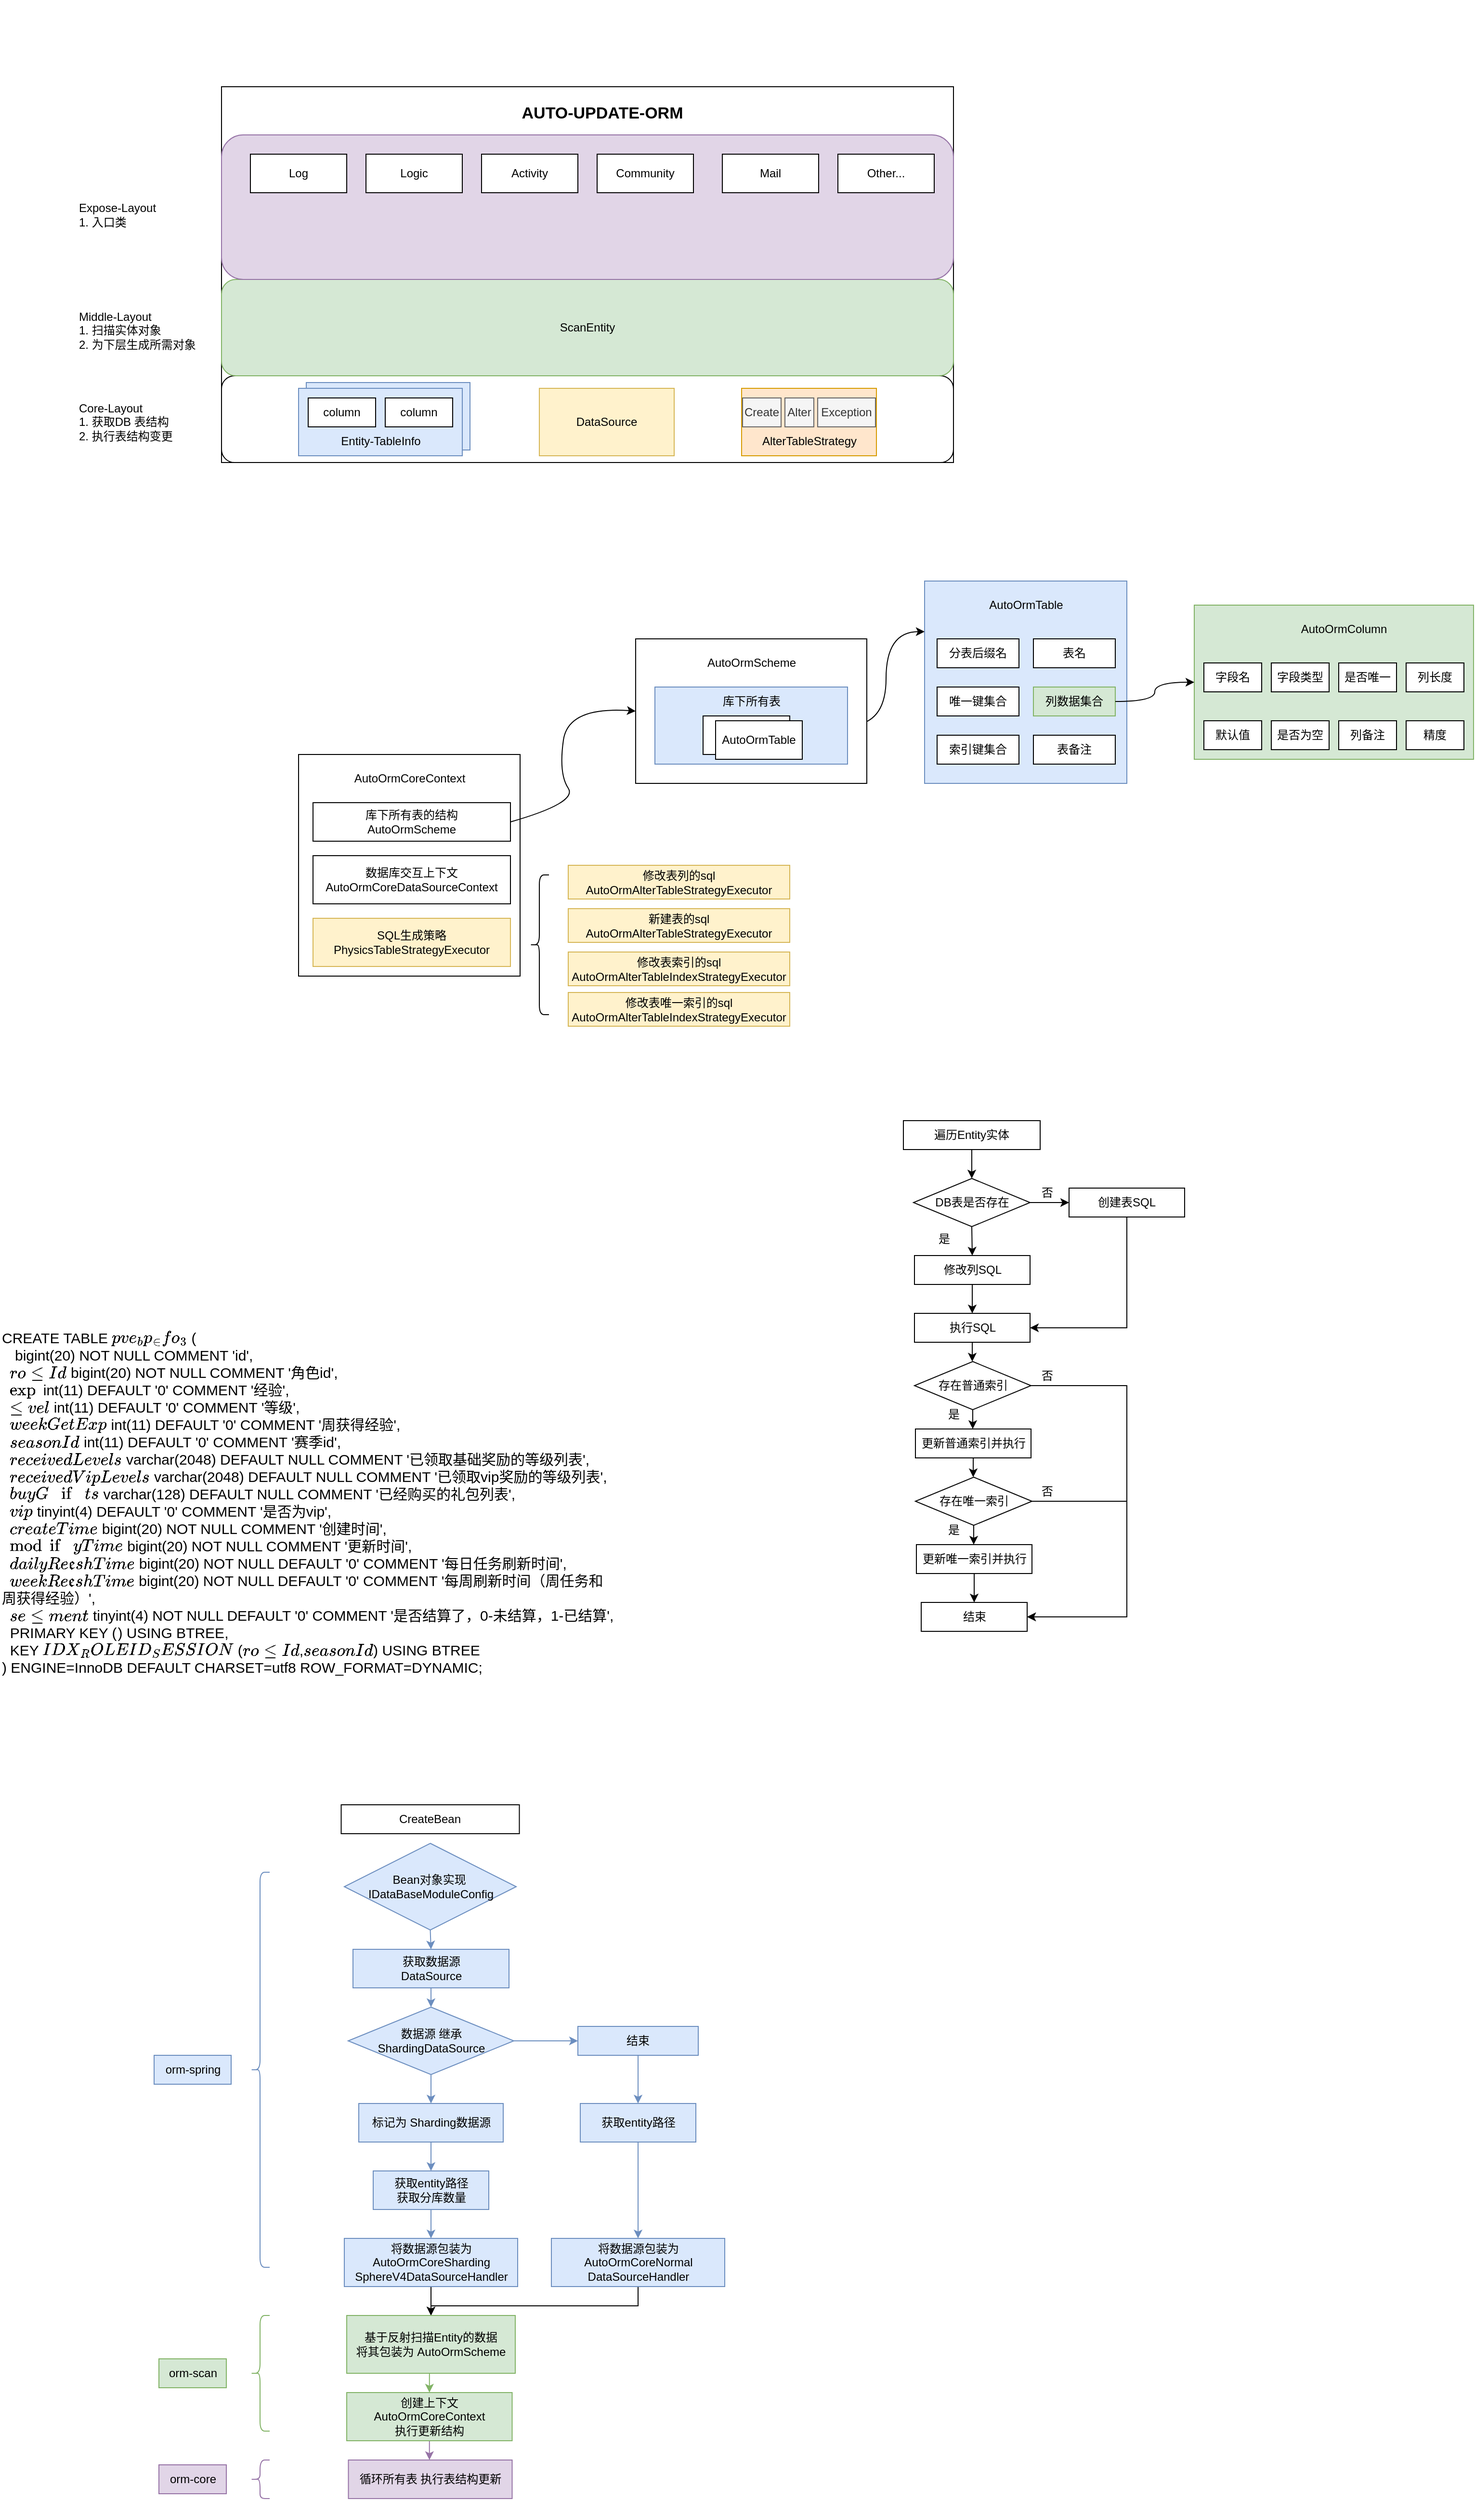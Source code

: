 <mxfile version="23.1.5" type="github">
  <diagram name="第 1 页" id="UAg1QHeCWXkbtHn-mjAL">
    <mxGraphModel dx="1304" dy="709" grid="1" gridSize="10" guides="1" tooltips="1" connect="1" arrows="1" fold="1" page="1" pageScale="1" pageWidth="4681" pageHeight="3300" math="0" shadow="0">
      <root>
        <mxCell id="0" />
        <mxCell id="1" parent="0" />
        <mxCell id="5yK1seOJFyMycGlqHDNQ-27" value="" style="group;" parent="1" vertex="1" connectable="0">
          <mxGeometry x="340" y="187" width="900" height="480" as="geometry" />
        </mxCell>
        <mxCell id="5yK1seOJFyMycGlqHDNQ-3" value="" style="rounded=0;whiteSpace=wrap;html=1;" parent="5yK1seOJFyMycGlqHDNQ-27" vertex="1">
          <mxGeometry y="90" width="760" height="390" as="geometry" />
        </mxCell>
        <mxCell id="5yK1seOJFyMycGlqHDNQ-4" value="" style="rounded=1;whiteSpace=wrap;html=1;" parent="5yK1seOJFyMycGlqHDNQ-27" vertex="1">
          <mxGeometry y="390" width="760" height="90" as="geometry" />
        </mxCell>
        <mxCell id="5yK1seOJFyMycGlqHDNQ-28" value="ScanEntity" style="rounded=1;whiteSpace=wrap;html=1;fillColor=#d5e8d4;strokeColor=#82b366;" parent="5yK1seOJFyMycGlqHDNQ-27" vertex="1">
          <mxGeometry y="290" width="760" height="100" as="geometry" />
        </mxCell>
        <mxCell id="5yK1seOJFyMycGlqHDNQ-33" value="" style="rounded=1;whiteSpace=wrap;html=1;fillColor=#e1d5e7;strokeColor=#9673a6;" parent="5yK1seOJFyMycGlqHDNQ-27" vertex="1">
          <mxGeometry y="140" width="760" height="150" as="geometry" />
        </mxCell>
        <mxCell id="5yK1seOJFyMycGlqHDNQ-34" value="Log" style="whiteSpace=wrap;html=1;" parent="5yK1seOJFyMycGlqHDNQ-27" vertex="1">
          <mxGeometry x="30" y="160" width="100" height="40" as="geometry" />
        </mxCell>
        <mxCell id="5yK1seOJFyMycGlqHDNQ-41" value="Logic" style="whiteSpace=wrap;html=1;" parent="5yK1seOJFyMycGlqHDNQ-27" vertex="1">
          <mxGeometry x="150" y="160" width="100" height="40" as="geometry" />
        </mxCell>
        <mxCell id="5yK1seOJFyMycGlqHDNQ-42" value="Activity" style="whiteSpace=wrap;html=1;" parent="5yK1seOJFyMycGlqHDNQ-27" vertex="1">
          <mxGeometry x="270" y="160" width="100" height="40" as="geometry" />
        </mxCell>
        <mxCell id="5yK1seOJFyMycGlqHDNQ-43" value="Community" style="whiteSpace=wrap;html=1;" parent="5yK1seOJFyMycGlqHDNQ-27" vertex="1">
          <mxGeometry x="390" y="160" width="100" height="40" as="geometry" />
        </mxCell>
        <mxCell id="5yK1seOJFyMycGlqHDNQ-44" value="Mail" style="whiteSpace=wrap;html=1;" parent="5yK1seOJFyMycGlqHDNQ-27" vertex="1">
          <mxGeometry x="520" y="160" width="100" height="40" as="geometry" />
        </mxCell>
        <mxCell id="5yK1seOJFyMycGlqHDNQ-45" value="Other..." style="whiteSpace=wrap;html=1;" parent="5yK1seOJFyMycGlqHDNQ-27" vertex="1">
          <mxGeometry x="640" y="160" width="100" height="40" as="geometry" />
        </mxCell>
        <mxCell id="5yK1seOJFyMycGlqHDNQ-47" value="AUTO-UPDATE-ORM" style="text;html=1;align=center;verticalAlign=middle;resizable=0;points=[];autosize=1;strokeColor=none;fillColor=none;fontSize=17;fontStyle=1" parent="5yK1seOJFyMycGlqHDNQ-27" vertex="1">
          <mxGeometry x="300" y="103" width="190" height="30" as="geometry" />
        </mxCell>
        <mxCell id="5yK1seOJFyMycGlqHDNQ-6" value="Core-Layout&lt;br&gt;1. 获取DB 表结构&lt;br&gt;2. 执行表结构变更" style="text;html=1;align=left;verticalAlign=middle;resizable=0;points=[];autosize=1;strokeColor=none;fillColor=none;" parent="1" vertex="1">
          <mxGeometry x="190" y="595" width="120" height="60" as="geometry" />
        </mxCell>
        <mxCell id="5yK1seOJFyMycGlqHDNQ-7" value="DataSource" style="rounded=0;whiteSpace=wrap;html=1;fillColor=#fff2cc;strokeColor=#d6b656;" parent="1" vertex="1">
          <mxGeometry x="670" y="590" width="140" height="70" as="geometry" />
        </mxCell>
        <mxCell id="5yK1seOJFyMycGlqHDNQ-25" value="" style="group" parent="1" vertex="1" connectable="0">
          <mxGeometry x="880" y="590" width="140" height="70" as="geometry" />
        </mxCell>
        <mxCell id="5yK1seOJFyMycGlqHDNQ-19" value="" style="rounded=0;whiteSpace=wrap;html=1;fillColor=#ffe6cc;strokeColor=#d79b00;" parent="5yK1seOJFyMycGlqHDNQ-25" vertex="1">
          <mxGeometry width="140" height="70" as="geometry" />
        </mxCell>
        <mxCell id="5yK1seOJFyMycGlqHDNQ-21" value="AlterTableStrategy" style="text;html=1;align=center;verticalAlign=middle;resizable=0;points=[];autosize=1;strokeColor=none;fillColor=none;" parent="5yK1seOJFyMycGlqHDNQ-25" vertex="1">
          <mxGeometry x="10" y="40" width="120" height="30" as="geometry" />
        </mxCell>
        <mxCell id="5yK1seOJFyMycGlqHDNQ-22" value="Create" style="rounded=0;whiteSpace=wrap;html=1;fillColor=#f5f5f5;fontColor=#333333;strokeColor=#666666;" parent="5yK1seOJFyMycGlqHDNQ-25" vertex="1">
          <mxGeometry x="1" y="10" width="40" height="30" as="geometry" />
        </mxCell>
        <mxCell id="5yK1seOJFyMycGlqHDNQ-23" value="Alter" style="rounded=0;whiteSpace=wrap;html=1;fillColor=#f5f5f5;fontColor=#333333;strokeColor=#666666;" parent="5yK1seOJFyMycGlqHDNQ-25" vertex="1">
          <mxGeometry x="45" y="10" width="30" height="30" as="geometry" />
        </mxCell>
        <mxCell id="5yK1seOJFyMycGlqHDNQ-24" value="Exception" style="rounded=0;whiteSpace=wrap;html=1;fillColor=#f5f5f5;fontColor=#333333;strokeColor=#666666;" parent="5yK1seOJFyMycGlqHDNQ-25" vertex="1">
          <mxGeometry x="79" y="10" width="60" height="30" as="geometry" />
        </mxCell>
        <mxCell id="5yK1seOJFyMycGlqHDNQ-26" value="" style="group" parent="1" vertex="1" connectable="0">
          <mxGeometry x="420" y="584" width="178" height="76" as="geometry" />
        </mxCell>
        <mxCell id="5yK1seOJFyMycGlqHDNQ-14" value="" style="rounded=0;whiteSpace=wrap;html=1;fillColor=#dae8fc;strokeColor=#6c8ebf;" parent="5yK1seOJFyMycGlqHDNQ-26" vertex="1">
          <mxGeometry x="8" width="170" height="70" as="geometry" />
        </mxCell>
        <mxCell id="5yK1seOJFyMycGlqHDNQ-5" value="" style="rounded=0;whiteSpace=wrap;html=1;fillColor=#dae8fc;strokeColor=#6c8ebf;" parent="5yK1seOJFyMycGlqHDNQ-26" vertex="1">
          <mxGeometry y="6" width="170" height="70" as="geometry" />
        </mxCell>
        <mxCell id="5yK1seOJFyMycGlqHDNQ-10" value="Entity-TableInfo" style="text;html=1;align=center;verticalAlign=middle;resizable=0;points=[];autosize=1;strokeColor=none;fillColor=none;" parent="5yK1seOJFyMycGlqHDNQ-26" vertex="1">
          <mxGeometry x="30" y="46" width="110" height="30" as="geometry" />
        </mxCell>
        <mxCell id="5yK1seOJFyMycGlqHDNQ-12" value="column" style="rounded=0;whiteSpace=wrap;html=1;" parent="5yK1seOJFyMycGlqHDNQ-26" vertex="1">
          <mxGeometry x="10" y="16" width="70" height="30" as="geometry" />
        </mxCell>
        <mxCell id="5yK1seOJFyMycGlqHDNQ-13" value="column" style="rounded=0;whiteSpace=wrap;html=1;" parent="5yK1seOJFyMycGlqHDNQ-26" vertex="1">
          <mxGeometry x="90" y="16" width="70" height="30" as="geometry" />
        </mxCell>
        <mxCell id="5yK1seOJFyMycGlqHDNQ-32" value="Middle-Layout&lt;br&gt;1. 扫描实体对象&lt;br&gt;2. 为下层生成所需对象" style="text;html=1;align=left;verticalAlign=middle;resizable=0;points=[];autosize=1;strokeColor=none;fillColor=none;" parent="1" vertex="1">
          <mxGeometry x="190" y="500" width="140" height="60" as="geometry" />
        </mxCell>
        <mxCell id="5yK1seOJFyMycGlqHDNQ-46" value="Expose-Layout&lt;br&gt;1. 入口类" style="text;html=1;align=left;verticalAlign=middle;resizable=0;points=[];autosize=1;strokeColor=none;fillColor=none;" parent="1" vertex="1">
          <mxGeometry x="190" y="390" width="100" height="40" as="geometry" />
        </mxCell>
        <mxCell id="KjNFaDXAHhMrWs6GbARq-1" value="" style="rounded=0;whiteSpace=wrap;html=1;" parent="1" vertex="1">
          <mxGeometry x="420" y="970" width="230" height="230" as="geometry" />
        </mxCell>
        <mxCell id="KjNFaDXAHhMrWs6GbARq-2" value="AutoOrmCoreContext" style="text;html=1;align=center;verticalAlign=middle;resizable=0;points=[];autosize=1;strokeColor=none;fillColor=none;" parent="1" vertex="1">
          <mxGeometry x="465" y="980" width="140" height="30" as="geometry" />
        </mxCell>
        <mxCell id="KjNFaDXAHhMrWs6GbARq-4" value="库下所有表的结构&lt;br&gt;AutoOrmScheme" style="rounded=0;whiteSpace=wrap;html=1;" parent="1" vertex="1">
          <mxGeometry x="435" y="1020" width="205" height="40" as="geometry" />
        </mxCell>
        <mxCell id="KjNFaDXAHhMrWs6GbARq-5" value="数据库交互上下文&lt;br&gt;AutoOrmCoreDataSourceContext" style="whiteSpace=wrap;html=1;" parent="1" vertex="1">
          <mxGeometry x="435" y="1075" width="205" height="50" as="geometry" />
        </mxCell>
        <mxCell id="KjNFaDXAHhMrWs6GbARq-6" value="SQL生成策略&lt;br&gt;PhysicsTableStrategyExecutor" style="whiteSpace=wrap;html=1;fillColor=#fff2cc;strokeColor=#d6b656;" parent="1" vertex="1">
          <mxGeometry x="435" y="1140" width="205" height="50" as="geometry" />
        </mxCell>
        <mxCell id="KjNFaDXAHhMrWs6GbARq-7" value="" style="shape=curlyBracket;whiteSpace=wrap;html=1;rounded=1;labelPosition=left;verticalLabelPosition=middle;align=right;verticalAlign=middle;" parent="1" vertex="1">
          <mxGeometry x="660" y="1095" width="20" height="145" as="geometry" />
        </mxCell>
        <mxCell id="KjNFaDXAHhMrWs6GbARq-8" value="修改表列的sql&lt;br&gt;AutoOrmAlterTableStrategyExecutor" style="whiteSpace=wrap;html=1;fillColor=#fff2cc;strokeColor=#d6b656;" parent="1" vertex="1">
          <mxGeometry x="700" y="1085" width="230" height="35" as="geometry" />
        </mxCell>
        <mxCell id="KjNFaDXAHhMrWs6GbARq-9" value="新建表的sql&lt;br&gt;AutoOrmAlterTableStrategyExecutor" style="whiteSpace=wrap;html=1;fillColor=#fff2cc;strokeColor=#d6b656;" parent="1" vertex="1">
          <mxGeometry x="700" y="1130" width="230" height="35" as="geometry" />
        </mxCell>
        <mxCell id="KjNFaDXAHhMrWs6GbARq-10" value="修改表索引的sql&lt;br&gt;AutoOrmAlterTableIndexStrategyExecutor" style="whiteSpace=wrap;html=1;fillColor=#fff2cc;strokeColor=#d6b656;" parent="1" vertex="1">
          <mxGeometry x="700" y="1175" width="230" height="35" as="geometry" />
        </mxCell>
        <mxCell id="KjNFaDXAHhMrWs6GbARq-11" value="修改表唯一索引的sql&lt;br&gt;AutoOrmAlterTableIndexStrategyExecutor" style="whiteSpace=wrap;html=1;fillColor=#fff2cc;strokeColor=#d6b656;" parent="1" vertex="1">
          <mxGeometry x="700" y="1217" width="230" height="35" as="geometry" />
        </mxCell>
        <mxCell id="KjNFaDXAHhMrWs6GbARq-25" value="" style="curved=1;endArrow=classic;html=1;rounded=0;exitX=1;exitY=0.5;exitDx=0;exitDy=0;entryX=0;entryY=0.5;entryDx=0;entryDy=0;" parent="1" source="KjNFaDXAHhMrWs6GbARq-4" target="KjNFaDXAHhMrWs6GbARq-12" edge="1">
          <mxGeometry width="50" height="50" relative="1" as="geometry">
            <mxPoint x="680" y="1040" as="sourcePoint" />
            <mxPoint x="730" y="990" as="targetPoint" />
            <Array as="points">
              <mxPoint x="710" y="1020" />
              <mxPoint x="690" y="990" />
              <mxPoint x="700" y="920" />
            </Array>
          </mxGeometry>
        </mxCell>
        <mxCell id="KjNFaDXAHhMrWs6GbARq-35" value="" style="group;fillColor=#d5e8d4;strokeColor=#82b366;" parent="1" vertex="1" connectable="0">
          <mxGeometry x="1070" y="790" width="210" height="210" as="geometry" />
        </mxCell>
        <mxCell id="KjNFaDXAHhMrWs6GbARq-26" value="" style="whiteSpace=wrap;html=1;aspect=fixed;fillColor=#dae8fc;strokeColor=#6c8ebf;" parent="KjNFaDXAHhMrWs6GbARq-35" vertex="1">
          <mxGeometry width="210" height="210" as="geometry" />
        </mxCell>
        <mxCell id="KjNFaDXAHhMrWs6GbARq-27" value="分表后缀名" style="whiteSpace=wrap;html=1;" parent="KjNFaDXAHhMrWs6GbARq-35" vertex="1">
          <mxGeometry x="13" y="60" width="85" height="30" as="geometry" />
        </mxCell>
        <mxCell id="KjNFaDXAHhMrWs6GbARq-29" value="AutoOrmTable" style="text;html=1;align=center;verticalAlign=middle;resizable=0;points=[];autosize=1;strokeColor=none;fillColor=none;" parent="KjNFaDXAHhMrWs6GbARq-35" vertex="1">
          <mxGeometry x="55" y="10" width="100" height="30" as="geometry" />
        </mxCell>
        <mxCell id="KjNFaDXAHhMrWs6GbARq-30" value="表名" style="whiteSpace=wrap;html=1;" parent="KjNFaDXAHhMrWs6GbARq-35" vertex="1">
          <mxGeometry x="113" y="60" width="85" height="30" as="geometry" />
        </mxCell>
        <mxCell id="KjNFaDXAHhMrWs6GbARq-31" value="列数据集合" style="whiteSpace=wrap;html=1;fillColor=#d5e8d4;strokeColor=#82b366;" parent="KjNFaDXAHhMrWs6GbARq-35" vertex="1">
          <mxGeometry x="113" y="110" width="85" height="30" as="geometry" />
        </mxCell>
        <mxCell id="KjNFaDXAHhMrWs6GbARq-33" value="索引键集合" style="whiteSpace=wrap;html=1;" parent="KjNFaDXAHhMrWs6GbARq-35" vertex="1">
          <mxGeometry x="13" y="160" width="85" height="30" as="geometry" />
        </mxCell>
        <mxCell id="KjNFaDXAHhMrWs6GbARq-34" value="表备注" style="whiteSpace=wrap;html=1;" parent="KjNFaDXAHhMrWs6GbARq-35" vertex="1">
          <mxGeometry x="113" y="160" width="85" height="30" as="geometry" />
        </mxCell>
        <mxCell id="KjNFaDXAHhMrWs6GbARq-32" value="唯一键集合" style="whiteSpace=wrap;html=1;" parent="KjNFaDXAHhMrWs6GbARq-35" vertex="1">
          <mxGeometry x="13" y="110" width="85" height="30" as="geometry" />
        </mxCell>
        <mxCell id="KjNFaDXAHhMrWs6GbARq-50" value="" style="group;fillColor=#d5e8d4;strokeColor=#82b366;" parent="1" vertex="1" connectable="0">
          <mxGeometry x="1350" y="815" width="290" height="160" as="geometry" />
        </mxCell>
        <mxCell id="KjNFaDXAHhMrWs6GbARq-37" value="" style="whiteSpace=wrap;html=1;fillColor=#d5e8d4;strokeColor=#82b366;" parent="KjNFaDXAHhMrWs6GbARq-50" vertex="1">
          <mxGeometry width="290" height="160" as="geometry" />
        </mxCell>
        <mxCell id="KjNFaDXAHhMrWs6GbARq-38" value="字段名" style="whiteSpace=wrap;html=1;" parent="KjNFaDXAHhMrWs6GbARq-50" vertex="1">
          <mxGeometry x="10" y="60" width="60" height="30" as="geometry" />
        </mxCell>
        <mxCell id="KjNFaDXAHhMrWs6GbARq-39" value="字段类型" style="whiteSpace=wrap;html=1;" parent="KjNFaDXAHhMrWs6GbARq-50" vertex="1">
          <mxGeometry x="80" y="60" width="60" height="30" as="geometry" />
        </mxCell>
        <mxCell id="KjNFaDXAHhMrWs6GbARq-40" value="默认值" style="whiteSpace=wrap;html=1;" parent="KjNFaDXAHhMrWs6GbARq-50" vertex="1">
          <mxGeometry x="10" y="120" width="60" height="30" as="geometry" />
        </mxCell>
        <mxCell id="KjNFaDXAHhMrWs6GbARq-41" value="是否为空" style="whiteSpace=wrap;html=1;" parent="KjNFaDXAHhMrWs6GbARq-50" vertex="1">
          <mxGeometry x="80" y="120" width="60" height="30" as="geometry" />
        </mxCell>
        <mxCell id="KjNFaDXAHhMrWs6GbARq-42" value="是否唯一" style="whiteSpace=wrap;html=1;" parent="KjNFaDXAHhMrWs6GbARq-50" vertex="1">
          <mxGeometry x="150" y="60" width="60" height="30" as="geometry" />
        </mxCell>
        <mxCell id="KjNFaDXAHhMrWs6GbARq-43" value="列备注" style="whiteSpace=wrap;html=1;" parent="KjNFaDXAHhMrWs6GbARq-50" vertex="1">
          <mxGeometry x="150" y="120" width="60" height="30" as="geometry" />
        </mxCell>
        <mxCell id="KjNFaDXAHhMrWs6GbARq-44" value="列长度" style="whiteSpace=wrap;html=1;" parent="KjNFaDXAHhMrWs6GbARq-50" vertex="1">
          <mxGeometry x="220" y="60" width="60" height="30" as="geometry" />
        </mxCell>
        <mxCell id="KjNFaDXAHhMrWs6GbARq-45" value="精度" style="whiteSpace=wrap;html=1;" parent="KjNFaDXAHhMrWs6GbARq-50" vertex="1">
          <mxGeometry x="220" y="120" width="60" height="30" as="geometry" />
        </mxCell>
        <mxCell id="KjNFaDXAHhMrWs6GbARq-52" value="AutoOrmColumn" style="text;html=1;align=center;verticalAlign=middle;resizable=0;points=[];autosize=1;strokeColor=none;fillColor=none;" parent="KjNFaDXAHhMrWs6GbARq-50" vertex="1">
          <mxGeometry x="100" y="10" width="110" height="30" as="geometry" />
        </mxCell>
        <mxCell id="KjNFaDXAHhMrWs6GbARq-53" style="edgeStyle=orthogonalEdgeStyle;rounded=0;orthogonalLoop=1;jettySize=auto;html=1;exitX=1;exitY=0.5;exitDx=0;exitDy=0;entryX=0;entryY=0.25;entryDx=0;entryDy=0;curved=1;" parent="1" source="KjNFaDXAHhMrWs6GbARq-14" target="KjNFaDXAHhMrWs6GbARq-26" edge="1">
          <mxGeometry relative="1" as="geometry" />
        </mxCell>
        <mxCell id="KjNFaDXAHhMrWs6GbARq-54" style="edgeStyle=orthogonalEdgeStyle;rounded=0;orthogonalLoop=1;jettySize=auto;html=1;exitX=1;exitY=0.5;exitDx=0;exitDy=0;curved=1;" parent="1" source="KjNFaDXAHhMrWs6GbARq-31" target="KjNFaDXAHhMrWs6GbARq-37" edge="1">
          <mxGeometry relative="1" as="geometry" />
        </mxCell>
        <mxCell id="KjNFaDXAHhMrWs6GbARq-55" value="" style="group" parent="1" vertex="1" connectable="0">
          <mxGeometry x="770" y="850" width="240" height="150" as="geometry" />
        </mxCell>
        <mxCell id="KjNFaDXAHhMrWs6GbARq-12" value="" style="whiteSpace=wrap;html=1;" parent="KjNFaDXAHhMrWs6GbARq-55" vertex="1">
          <mxGeometry width="240" height="150" as="geometry" />
        </mxCell>
        <mxCell id="KjNFaDXAHhMrWs6GbARq-13" value="AutoOrmScheme" style="text;html=1;align=center;verticalAlign=middle;resizable=0;points=[];autosize=1;strokeColor=none;fillColor=none;" parent="KjNFaDXAHhMrWs6GbARq-55" vertex="1">
          <mxGeometry x="60" y="10" width="120" height="30" as="geometry" />
        </mxCell>
        <mxCell id="KjNFaDXAHhMrWs6GbARq-16" value="" style="group;fillColor=#dae8fc;strokeColor=#6c8ebf;" parent="KjNFaDXAHhMrWs6GbARq-55" vertex="1" connectable="0">
          <mxGeometry x="20" y="50" width="200" height="80" as="geometry" />
        </mxCell>
        <mxCell id="KjNFaDXAHhMrWs6GbARq-14" value="" style="whiteSpace=wrap;html=1;fillColor=#dae8fc;strokeColor=#6c8ebf;" parent="KjNFaDXAHhMrWs6GbARq-16" vertex="1">
          <mxGeometry width="200" height="80" as="geometry" />
        </mxCell>
        <mxCell id="KjNFaDXAHhMrWs6GbARq-15" value="库下所有表" style="text;html=1;align=center;verticalAlign=middle;resizable=0;points=[];autosize=1;strokeColor=none;fillColor=none;" parent="KjNFaDXAHhMrWs6GbARq-16" vertex="1">
          <mxGeometry x="60" width="80" height="30" as="geometry" />
        </mxCell>
        <mxCell id="KjNFaDXAHhMrWs6GbARq-19" value="" style="whiteSpace=wrap;html=1;" parent="KjNFaDXAHhMrWs6GbARq-16" vertex="1">
          <mxGeometry x="50" y="30" width="90" height="40" as="geometry" />
        </mxCell>
        <mxCell id="KjNFaDXAHhMrWs6GbARq-24" value="AutoOrmTable" style="whiteSpace=wrap;html=1;" parent="KjNFaDXAHhMrWs6GbARq-16" vertex="1">
          <mxGeometry x="63" y="35" width="90" height="40" as="geometry" />
        </mxCell>
        <mxCell id="h2P8FHwfY4uqX4J_Mc6m-11" style="edgeStyle=orthogonalEdgeStyle;rounded=0;orthogonalLoop=1;jettySize=auto;html=1;exitX=1;exitY=0.5;exitDx=0;exitDy=0;" edge="1" parent="1" source="h2P8FHwfY4uqX4J_Mc6m-1" target="h2P8FHwfY4uqX4J_Mc6m-4">
          <mxGeometry relative="1" as="geometry" />
        </mxCell>
        <mxCell id="h2P8FHwfY4uqX4J_Mc6m-14" style="edgeStyle=orthogonalEdgeStyle;rounded=0;orthogonalLoop=1;jettySize=auto;html=1;exitX=0.5;exitY=1;exitDx=0;exitDy=0;entryX=0.5;entryY=0;entryDx=0;entryDy=0;" edge="1" parent="1" source="h2P8FHwfY4uqX4J_Mc6m-1" target="h2P8FHwfY4uqX4J_Mc6m-3">
          <mxGeometry relative="1" as="geometry" />
        </mxCell>
        <mxCell id="h2P8FHwfY4uqX4J_Mc6m-1" value="DB表是否存在" style="rhombus;whiteSpace=wrap;html=1;" vertex="1" parent="1">
          <mxGeometry x="1058.5" y="1410" width="121" height="50" as="geometry" />
        </mxCell>
        <mxCell id="h2P8FHwfY4uqX4J_Mc6m-10" style="edgeStyle=orthogonalEdgeStyle;rounded=0;orthogonalLoop=1;jettySize=auto;html=1;exitX=0.5;exitY=1;exitDx=0;exitDy=0;" edge="1" parent="1" source="h2P8FHwfY4uqX4J_Mc6m-2" target="h2P8FHwfY4uqX4J_Mc6m-1">
          <mxGeometry relative="1" as="geometry" />
        </mxCell>
        <mxCell id="h2P8FHwfY4uqX4J_Mc6m-2" value="遍历Entity实体" style="rounded=0;whiteSpace=wrap;html=1;" vertex="1" parent="1">
          <mxGeometry x="1048" y="1350" width="142" height="30" as="geometry" />
        </mxCell>
        <mxCell id="h2P8FHwfY4uqX4J_Mc6m-15" style="edgeStyle=orthogonalEdgeStyle;rounded=0;orthogonalLoop=1;jettySize=auto;html=1;exitX=0.5;exitY=1;exitDx=0;exitDy=0;entryX=0.5;entryY=0;entryDx=0;entryDy=0;" edge="1" parent="1" source="h2P8FHwfY4uqX4J_Mc6m-3" target="h2P8FHwfY4uqX4J_Mc6m-6">
          <mxGeometry relative="1" as="geometry" />
        </mxCell>
        <mxCell id="h2P8FHwfY4uqX4J_Mc6m-3" value="修改列SQL" style="rounded=0;whiteSpace=wrap;html=1;" vertex="1" parent="1">
          <mxGeometry x="1059.5" y="1490" width="120" height="30" as="geometry" />
        </mxCell>
        <mxCell id="h2P8FHwfY4uqX4J_Mc6m-20" style="edgeStyle=orthogonalEdgeStyle;rounded=0;orthogonalLoop=1;jettySize=auto;html=1;exitX=0.5;exitY=1;exitDx=0;exitDy=0;entryX=1;entryY=0.5;entryDx=0;entryDy=0;" edge="1" parent="1" source="h2P8FHwfY4uqX4J_Mc6m-4" target="h2P8FHwfY4uqX4J_Mc6m-6">
          <mxGeometry relative="1" as="geometry" />
        </mxCell>
        <mxCell id="h2P8FHwfY4uqX4J_Mc6m-4" value="创建表SQL" style="rounded=0;whiteSpace=wrap;html=1;" vertex="1" parent="1">
          <mxGeometry x="1220" y="1420" width="120" height="30" as="geometry" />
        </mxCell>
        <mxCell id="h2P8FHwfY4uqX4J_Mc6m-17" style="edgeStyle=orthogonalEdgeStyle;rounded=0;orthogonalLoop=1;jettySize=auto;html=1;exitX=0.5;exitY=1;exitDx=0;exitDy=0;" edge="1" parent="1" source="h2P8FHwfY4uqX4J_Mc6m-5" target="h2P8FHwfY4uqX4J_Mc6m-7">
          <mxGeometry relative="1" as="geometry" />
        </mxCell>
        <mxCell id="h2P8FHwfY4uqX4J_Mc6m-5" value="存在普通索引" style="rhombus;whiteSpace=wrap;html=1;" vertex="1" parent="1">
          <mxGeometry x="1059.5" y="1600" width="121" height="50" as="geometry" />
        </mxCell>
        <mxCell id="h2P8FHwfY4uqX4J_Mc6m-16" style="edgeStyle=orthogonalEdgeStyle;rounded=0;orthogonalLoop=1;jettySize=auto;html=1;exitX=0.5;exitY=1;exitDx=0;exitDy=0;" edge="1" parent="1" source="h2P8FHwfY4uqX4J_Mc6m-6" target="h2P8FHwfY4uqX4J_Mc6m-5">
          <mxGeometry relative="1" as="geometry" />
        </mxCell>
        <mxCell id="h2P8FHwfY4uqX4J_Mc6m-6" value="执行SQL" style="rounded=0;whiteSpace=wrap;html=1;" vertex="1" parent="1">
          <mxGeometry x="1059.5" y="1550" width="120" height="30" as="geometry" />
        </mxCell>
        <mxCell id="h2P8FHwfY4uqX4J_Mc6m-18" style="edgeStyle=orthogonalEdgeStyle;rounded=0;orthogonalLoop=1;jettySize=auto;html=1;exitX=0.5;exitY=1;exitDx=0;exitDy=0;" edge="1" parent="1" source="h2P8FHwfY4uqX4J_Mc6m-7" target="h2P8FHwfY4uqX4J_Mc6m-8">
          <mxGeometry relative="1" as="geometry" />
        </mxCell>
        <mxCell id="h2P8FHwfY4uqX4J_Mc6m-23" style="edgeStyle=orthogonalEdgeStyle;rounded=0;orthogonalLoop=1;jettySize=auto;html=1;entryX=1;entryY=0.5;entryDx=0;entryDy=0;exitX=1;exitY=0.5;exitDx=0;exitDy=0;" edge="1" parent="1" source="h2P8FHwfY4uqX4J_Mc6m-5" target="h2P8FHwfY4uqX4J_Mc6m-21">
          <mxGeometry relative="1" as="geometry">
            <Array as="points">
              <mxPoint x="1280" y="1625" />
              <mxPoint x="1280" y="1865" />
            </Array>
          </mxGeometry>
        </mxCell>
        <mxCell id="h2P8FHwfY4uqX4J_Mc6m-7" value="更新普通索引并执行" style="rounded=0;whiteSpace=wrap;html=1;" vertex="1" parent="1">
          <mxGeometry x="1060.5" y="1670" width="120" height="30" as="geometry" />
        </mxCell>
        <mxCell id="h2P8FHwfY4uqX4J_Mc6m-19" style="edgeStyle=orthogonalEdgeStyle;rounded=0;orthogonalLoop=1;jettySize=auto;html=1;exitX=0.5;exitY=1;exitDx=0;exitDy=0;" edge="1" parent="1" source="h2P8FHwfY4uqX4J_Mc6m-8" target="h2P8FHwfY4uqX4J_Mc6m-9">
          <mxGeometry relative="1" as="geometry" />
        </mxCell>
        <mxCell id="h2P8FHwfY4uqX4J_Mc6m-24" style="edgeStyle=orthogonalEdgeStyle;rounded=0;orthogonalLoop=1;jettySize=auto;html=1;exitX=1;exitY=0.5;exitDx=0;exitDy=0;entryX=1;entryY=0.5;entryDx=0;entryDy=0;" edge="1" parent="1" source="h2P8FHwfY4uqX4J_Mc6m-8" target="h2P8FHwfY4uqX4J_Mc6m-21">
          <mxGeometry relative="1" as="geometry">
            <Array as="points">
              <mxPoint x="1280" y="1745" />
              <mxPoint x="1280" y="1865" />
            </Array>
          </mxGeometry>
        </mxCell>
        <mxCell id="h2P8FHwfY4uqX4J_Mc6m-8" value="存在唯一索引" style="rhombus;whiteSpace=wrap;html=1;" vertex="1" parent="1">
          <mxGeometry x="1060.5" y="1720" width="121" height="50" as="geometry" />
        </mxCell>
        <mxCell id="h2P8FHwfY4uqX4J_Mc6m-22" style="edgeStyle=orthogonalEdgeStyle;rounded=0;orthogonalLoop=1;jettySize=auto;html=1;exitX=0.5;exitY=1;exitDx=0;exitDy=0;" edge="1" parent="1" source="h2P8FHwfY4uqX4J_Mc6m-9" target="h2P8FHwfY4uqX4J_Mc6m-21">
          <mxGeometry relative="1" as="geometry" />
        </mxCell>
        <mxCell id="h2P8FHwfY4uqX4J_Mc6m-9" value="更新唯一索引并执行" style="rounded=0;whiteSpace=wrap;html=1;" vertex="1" parent="1">
          <mxGeometry x="1061.5" y="1790" width="120" height="30" as="geometry" />
        </mxCell>
        <mxCell id="h2P8FHwfY4uqX4J_Mc6m-21" value="结束" style="whiteSpace=wrap;html=1;" vertex="1" parent="1">
          <mxGeometry x="1066.5" y="1850" width="110" height="30" as="geometry" />
        </mxCell>
        <mxCell id="h2P8FHwfY4uqX4J_Mc6m-25" value="否" style="text;html=1;align=center;verticalAlign=middle;resizable=0;points=[];autosize=1;strokeColor=none;fillColor=none;" vertex="1" parent="1">
          <mxGeometry x="1176.5" y="1410" width="40" height="30" as="geometry" />
        </mxCell>
        <mxCell id="h2P8FHwfY4uqX4J_Mc6m-26" value="是" style="text;html=1;align=center;verticalAlign=middle;resizable=0;points=[];autosize=1;strokeColor=none;fillColor=none;" vertex="1" parent="1">
          <mxGeometry x="1070" y="1458" width="40" height="30" as="geometry" />
        </mxCell>
        <mxCell id="h2P8FHwfY4uqX4J_Mc6m-27" value="否" style="text;html=1;align=center;verticalAlign=middle;resizable=0;points=[];autosize=1;strokeColor=none;fillColor=none;" vertex="1" parent="1">
          <mxGeometry x="1176.5" y="1600" width="40" height="30" as="geometry" />
        </mxCell>
        <mxCell id="h2P8FHwfY4uqX4J_Mc6m-28" value="否" style="text;html=1;align=center;verticalAlign=middle;resizable=0;points=[];autosize=1;strokeColor=none;fillColor=none;" vertex="1" parent="1">
          <mxGeometry x="1176.5" y="1720" width="40" height="30" as="geometry" />
        </mxCell>
        <mxCell id="h2P8FHwfY4uqX4J_Mc6m-29" value="是" style="text;html=1;align=center;verticalAlign=middle;resizable=0;points=[];autosize=1;strokeColor=none;fillColor=none;" vertex="1" parent="1">
          <mxGeometry x="1080" y="1640" width="40" height="30" as="geometry" />
        </mxCell>
        <mxCell id="h2P8FHwfY4uqX4J_Mc6m-30" value="是" style="text;html=1;align=center;verticalAlign=middle;resizable=0;points=[];autosize=1;strokeColor=none;fillColor=none;" vertex="1" parent="1">
          <mxGeometry x="1080" y="1760" width="40" height="30" as="geometry" />
        </mxCell>
        <mxCell id="h2P8FHwfY4uqX4J_Mc6m-34" value="CREATE TABLE `pve_bp_info_3` (&#xa;  `id` bigint(20) NOT NULL COMMENT &#39;id&#39;,&#xa;  `roleId` bigint(20) NOT NULL COMMENT &#39;角色id&#39;,&#xa;  `exp` int(11) DEFAULT &#39;0&#39; COMMENT &#39;经验&#39;,&#xa;  `level` int(11) DEFAULT &#39;0&#39; COMMENT &#39;等级&#39;,&#xa;  `weekGetExp` int(11) DEFAULT &#39;0&#39; COMMENT &#39;周获得经验&#39;,&#xa;  `seasonId` int(11) DEFAULT &#39;0&#39; COMMENT &#39;赛季id&#39;,&#xa;  `receivedLevels` varchar(2048) DEFAULT NULL COMMENT &#39;已领取基础奖励的等级列表&#39;,&#xa;  `receivedVipLevels` varchar(2048) DEFAULT NULL COMMENT &#39;已领取vip奖励的等级列表&#39;,&#xa;  `buyGifts` varchar(128) DEFAULT NULL COMMENT &#39;已经购买的礼包列表&#39;,&#xa;  `vip` tinyint(4) DEFAULT &#39;0&#39; COMMENT &#39;是否为vip&#39;,&#xa;  `createTime` bigint(20) NOT NULL COMMENT &#39;创建时间&#39;,&#xa;  `modifyTime` bigint(20) NOT NULL COMMENT &#39;更新时间&#39;,&#xa;  `dailyRefreshTime` bigint(20) NOT NULL DEFAULT &#39;0&#39; COMMENT &#39;每日任务刷新时间&#39;,&#xa;  `weekRefreshTime` bigint(20) NOT NULL DEFAULT &#39;0&#39; COMMENT &#39;每周刷新时间（周任务和周获得经验）&#39;,&#xa;  `settlement` tinyint(4) NOT NULL DEFAULT &#39;0&#39; COMMENT &#39;是否结算了，0-未结算，1-已结算&#39;,&#xa;  PRIMARY KEY (`id`) USING BTREE,&#xa;  KEY `IDX_ROLEID_SESSION` (`roleId`,`seasonId`) USING BTREE&#xa;) ENGINE=InnoDB DEFAULT CHARSET=utf8 ROW_FORMAT=DYNAMIC;" style="text;whiteSpace=wrap;fontSize=15;spacingTop=0;spacing=2;" vertex="1" parent="1">
          <mxGeometry x="110" y="1560" width="640" height="360" as="geometry" />
        </mxCell>
        <mxCell id="h2P8FHwfY4uqX4J_Mc6m-36" value="CreateBean" style="rounded=0;whiteSpace=wrap;html=1;" vertex="1" parent="1">
          <mxGeometry x="464.25" y="2060" width="185" height="30" as="geometry" />
        </mxCell>
        <mxCell id="h2P8FHwfY4uqX4J_Mc6m-50" style="edgeStyle=orthogonalEdgeStyle;rounded=0;orthogonalLoop=1;jettySize=auto;html=1;exitX=0.5;exitY=1;exitDx=0;exitDy=0;entryX=0.5;entryY=0;entryDx=0;entryDy=0;fillColor=#dae8fc;strokeColor=#6c8ebf;" edge="1" parent="1" source="h2P8FHwfY4uqX4J_Mc6m-37" target="h2P8FHwfY4uqX4J_Mc6m-38">
          <mxGeometry relative="1" as="geometry" />
        </mxCell>
        <mxCell id="h2P8FHwfY4uqX4J_Mc6m-37" value="Bean对象实现&amp;nbsp;&lt;br&gt;IDataBaseModuleConfig" style="rhombus;whiteSpace=wrap;html=1;fillColor=#dae8fc;strokeColor=#6c8ebf;" vertex="1" parent="1">
          <mxGeometry x="467.5" y="2100" width="178.5" height="90" as="geometry" />
        </mxCell>
        <mxCell id="h2P8FHwfY4uqX4J_Mc6m-51" style="edgeStyle=orthogonalEdgeStyle;rounded=0;orthogonalLoop=1;jettySize=auto;html=1;exitX=0.5;exitY=1;exitDx=0;exitDy=0;entryX=0.5;entryY=0;entryDx=0;entryDy=0;fillColor=#dae8fc;strokeColor=#6c8ebf;" edge="1" parent="1" source="h2P8FHwfY4uqX4J_Mc6m-38" target="h2P8FHwfY4uqX4J_Mc6m-39">
          <mxGeometry relative="1" as="geometry" />
        </mxCell>
        <mxCell id="h2P8FHwfY4uqX4J_Mc6m-38" value="获取数据源&lt;br&gt;DataSource" style="rounded=0;whiteSpace=wrap;html=1;fillColor=#dae8fc;strokeColor=#6c8ebf;" vertex="1" parent="1">
          <mxGeometry x="476.5" y="2210" width="162" height="40" as="geometry" />
        </mxCell>
        <mxCell id="h2P8FHwfY4uqX4J_Mc6m-52" style="edgeStyle=orthogonalEdgeStyle;rounded=0;orthogonalLoop=1;jettySize=auto;html=1;exitX=0.5;exitY=1;exitDx=0;exitDy=0;fillColor=#dae8fc;strokeColor=#6c8ebf;" edge="1" parent="1" source="h2P8FHwfY4uqX4J_Mc6m-39" target="h2P8FHwfY4uqX4J_Mc6m-40">
          <mxGeometry relative="1" as="geometry" />
        </mxCell>
        <mxCell id="h2P8FHwfY4uqX4J_Mc6m-59" style="edgeStyle=orthogonalEdgeStyle;rounded=0;orthogonalLoop=1;jettySize=auto;html=1;exitX=1;exitY=0.5;exitDx=0;exitDy=0;fillColor=#dae8fc;strokeColor=#6c8ebf;" edge="1" parent="1" source="h2P8FHwfY4uqX4J_Mc6m-39" target="h2P8FHwfY4uqX4J_Mc6m-54">
          <mxGeometry relative="1" as="geometry" />
        </mxCell>
        <mxCell id="h2P8FHwfY4uqX4J_Mc6m-39" value="数据源 继承&lt;br&gt;ShardingDataSource" style="rhombus;whiteSpace=wrap;html=1;fillColor=#dae8fc;strokeColor=#6c8ebf;" vertex="1" parent="1">
          <mxGeometry x="471.5" y="2270" width="172" height="70" as="geometry" />
        </mxCell>
        <mxCell id="h2P8FHwfY4uqX4J_Mc6m-53" style="edgeStyle=orthogonalEdgeStyle;rounded=0;orthogonalLoop=1;jettySize=auto;html=1;exitX=0.5;exitY=1;exitDx=0;exitDy=0;entryX=0.5;entryY=0;entryDx=0;entryDy=0;fillColor=#dae8fc;strokeColor=#6c8ebf;" edge="1" parent="1" source="h2P8FHwfY4uqX4J_Mc6m-40" target="h2P8FHwfY4uqX4J_Mc6m-41">
          <mxGeometry relative="1" as="geometry" />
        </mxCell>
        <mxCell id="h2P8FHwfY4uqX4J_Mc6m-40" value="标记为 Sharding数据源" style="whiteSpace=wrap;html=1;fillColor=#dae8fc;strokeColor=#6c8ebf;" vertex="1" parent="1">
          <mxGeometry x="482.5" y="2370" width="150" height="40" as="geometry" />
        </mxCell>
        <mxCell id="h2P8FHwfY4uqX4J_Mc6m-55" style="edgeStyle=orthogonalEdgeStyle;rounded=0;orthogonalLoop=1;jettySize=auto;html=1;exitX=0.5;exitY=1;exitDx=0;exitDy=0;entryX=0.5;entryY=0;entryDx=0;entryDy=0;fillColor=#dae8fc;strokeColor=#6c8ebf;" edge="1" parent="1" source="h2P8FHwfY4uqX4J_Mc6m-41" target="h2P8FHwfY4uqX4J_Mc6m-43">
          <mxGeometry relative="1" as="geometry" />
        </mxCell>
        <mxCell id="h2P8FHwfY4uqX4J_Mc6m-41" value="获取entity路径&lt;br&gt;获取分库数量" style="whiteSpace=wrap;html=1;fillColor=#dae8fc;strokeColor=#6c8ebf;" vertex="1" parent="1">
          <mxGeometry x="497.5" y="2440" width="120" height="40" as="geometry" />
        </mxCell>
        <mxCell id="h2P8FHwfY4uqX4J_Mc6m-56" style="edgeStyle=orthogonalEdgeStyle;rounded=0;orthogonalLoop=1;jettySize=auto;html=1;exitX=0.5;exitY=1;exitDx=0;exitDy=0;entryX=0.5;entryY=0;entryDx=0;entryDy=0;" edge="1" parent="1" source="h2P8FHwfY4uqX4J_Mc6m-43" target="h2P8FHwfY4uqX4J_Mc6m-47">
          <mxGeometry relative="1" as="geometry" />
        </mxCell>
        <mxCell id="h2P8FHwfY4uqX4J_Mc6m-43" value="将数据源包装为&lt;br&gt;AutoOrmCoreSharding&lt;br&gt;SphereV4DataSourceHandler" style="whiteSpace=wrap;html=1;fillColor=#dae8fc;strokeColor=#6c8ebf;" vertex="1" parent="1">
          <mxGeometry x="467.5" y="2510" width="180" height="50" as="geometry" />
        </mxCell>
        <mxCell id="h2P8FHwfY4uqX4J_Mc6m-61" style="edgeStyle=orthogonalEdgeStyle;rounded=0;orthogonalLoop=1;jettySize=auto;html=1;exitX=0.5;exitY=1;exitDx=0;exitDy=0;fillColor=#dae8fc;strokeColor=#6c8ebf;" edge="1" parent="1" source="h2P8FHwfY4uqX4J_Mc6m-44" target="h2P8FHwfY4uqX4J_Mc6m-46">
          <mxGeometry relative="1" as="geometry" />
        </mxCell>
        <mxCell id="h2P8FHwfY4uqX4J_Mc6m-44" value="获取entity路径" style="whiteSpace=wrap;html=1;fillColor=#dae8fc;strokeColor=#6c8ebf;" vertex="1" parent="1">
          <mxGeometry x="712.5" y="2370" width="120" height="40" as="geometry" />
        </mxCell>
        <mxCell id="h2P8FHwfY4uqX4J_Mc6m-62" style="edgeStyle=orthogonalEdgeStyle;rounded=0;orthogonalLoop=1;jettySize=auto;html=1;exitX=0.5;exitY=1;exitDx=0;exitDy=0;entryX=0.5;entryY=0;entryDx=0;entryDy=0;" edge="1" parent="1" source="h2P8FHwfY4uqX4J_Mc6m-46" target="h2P8FHwfY4uqX4J_Mc6m-47">
          <mxGeometry relative="1" as="geometry">
            <Array as="points">
              <mxPoint x="773" y="2580" />
              <mxPoint x="558" y="2580" />
            </Array>
          </mxGeometry>
        </mxCell>
        <mxCell id="h2P8FHwfY4uqX4J_Mc6m-46" value="将数据源包装为&lt;br&gt;AutoOrmCoreNormal&lt;br&gt;DataSourceHandler" style="whiteSpace=wrap;html=1;fillColor=#dae8fc;strokeColor=#6c8ebf;" vertex="1" parent="1">
          <mxGeometry x="682.5" y="2510" width="180" height="50" as="geometry" />
        </mxCell>
        <mxCell id="h2P8FHwfY4uqX4J_Mc6m-57" style="edgeStyle=orthogonalEdgeStyle;rounded=0;orthogonalLoop=1;jettySize=auto;html=1;exitX=0.5;exitY=1;exitDx=0;exitDy=0;entryX=0.5;entryY=0;entryDx=0;entryDy=0;fillColor=#d5e8d4;strokeColor=#82b366;" edge="1" parent="1" source="h2P8FHwfY4uqX4J_Mc6m-47" target="h2P8FHwfY4uqX4J_Mc6m-48">
          <mxGeometry relative="1" as="geometry" />
        </mxCell>
        <mxCell id="h2P8FHwfY4uqX4J_Mc6m-47" value="基于反射扫描Entity的数据&lt;br&gt;将其包装为&amp;nbsp;AutoOrmScheme" style="rounded=0;whiteSpace=wrap;html=1;fillColor=#d5e8d4;strokeColor=#82b366;" vertex="1" parent="1">
          <mxGeometry x="470" y="2590" width="175" height="60" as="geometry" />
        </mxCell>
        <mxCell id="h2P8FHwfY4uqX4J_Mc6m-58" style="edgeStyle=orthogonalEdgeStyle;rounded=0;orthogonalLoop=1;jettySize=auto;html=1;exitX=0.5;exitY=1;exitDx=0;exitDy=0;fillColor=#e1d5e7;strokeColor=#9673a6;" edge="1" parent="1" source="h2P8FHwfY4uqX4J_Mc6m-48" target="h2P8FHwfY4uqX4J_Mc6m-49">
          <mxGeometry relative="1" as="geometry" />
        </mxCell>
        <mxCell id="h2P8FHwfY4uqX4J_Mc6m-48" value="创建上下文&lt;br&gt;AutoOrmCoreContext&lt;br&gt;执行更新结构" style="whiteSpace=wrap;html=1;align=center;fillColor=#d5e8d4;strokeColor=#82b366;" vertex="1" parent="1">
          <mxGeometry x="470" y="2670" width="171.75" height="50" as="geometry" />
        </mxCell>
        <mxCell id="h2P8FHwfY4uqX4J_Mc6m-49" value="循环所有表 执行表结构更新" style="rounded=0;whiteSpace=wrap;html=1;fillColor=#e1d5e7;strokeColor=#9673a6;" vertex="1" parent="1">
          <mxGeometry x="471.75" y="2740" width="170" height="40" as="geometry" />
        </mxCell>
        <mxCell id="h2P8FHwfY4uqX4J_Mc6m-60" style="edgeStyle=orthogonalEdgeStyle;rounded=0;orthogonalLoop=1;jettySize=auto;html=1;exitX=0.5;exitY=1;exitDx=0;exitDy=0;fillColor=#dae8fc;strokeColor=#6c8ebf;" edge="1" parent="1" source="h2P8FHwfY4uqX4J_Mc6m-54" target="h2P8FHwfY4uqX4J_Mc6m-44">
          <mxGeometry relative="1" as="geometry" />
        </mxCell>
        <mxCell id="h2P8FHwfY4uqX4J_Mc6m-54" value="结束" style="whiteSpace=wrap;html=1;fillColor=#dae8fc;strokeColor=#6c8ebf;" vertex="1" parent="1">
          <mxGeometry x="710" y="2290" width="125" height="30" as="geometry" />
        </mxCell>
        <mxCell id="h2P8FHwfY4uqX4J_Mc6m-63" value="" style="shape=curlyBracket;whiteSpace=wrap;html=1;rounded=1;labelPosition=left;verticalLabelPosition=middle;align=right;verticalAlign=middle;fillColor=#dae8fc;strokeColor=#6c8ebf;" vertex="1" parent="1">
          <mxGeometry x="370" y="2130" width="20" height="410" as="geometry" />
        </mxCell>
        <mxCell id="h2P8FHwfY4uqX4J_Mc6m-64" value="" style="shape=curlyBracket;whiteSpace=wrap;html=1;rounded=1;labelPosition=left;verticalLabelPosition=middle;align=right;verticalAlign=middle;fillColor=#d5e8d4;strokeColor=#82b366;" vertex="1" parent="1">
          <mxGeometry x="370" y="2590" width="20" height="120" as="geometry" />
        </mxCell>
        <mxCell id="h2P8FHwfY4uqX4J_Mc6m-65" value="" style="shape=curlyBracket;whiteSpace=wrap;html=1;rounded=1;labelPosition=left;verticalLabelPosition=middle;align=right;verticalAlign=middle;fillColor=#e1d5e7;strokeColor=#9673a6;" vertex="1" parent="1">
          <mxGeometry x="370" y="2740" width="20" height="40" as="geometry" />
        </mxCell>
        <mxCell id="h2P8FHwfY4uqX4J_Mc6m-66" value="orm-spring" style="text;html=1;align=center;verticalAlign=middle;resizable=0;points=[];autosize=1;strokeColor=#6c8ebf;fillColor=#dae8fc;" vertex="1" parent="1">
          <mxGeometry x="270" y="2320" width="80" height="30" as="geometry" />
        </mxCell>
        <mxCell id="h2P8FHwfY4uqX4J_Mc6m-67" value="orm-scan" style="text;html=1;align=center;verticalAlign=middle;resizable=0;points=[];autosize=1;strokeColor=#82b366;fillColor=#d5e8d4;" vertex="1" parent="1">
          <mxGeometry x="275" y="2635" width="70" height="30" as="geometry" />
        </mxCell>
        <mxCell id="h2P8FHwfY4uqX4J_Mc6m-68" value="orm-core" style="text;html=1;align=center;verticalAlign=middle;resizable=0;points=[];autosize=1;strokeColor=#9673a6;fillColor=#e1d5e7;" vertex="1" parent="1">
          <mxGeometry x="275" y="2745" width="70" height="30" as="geometry" />
        </mxCell>
      </root>
    </mxGraphModel>
  </diagram>
</mxfile>
